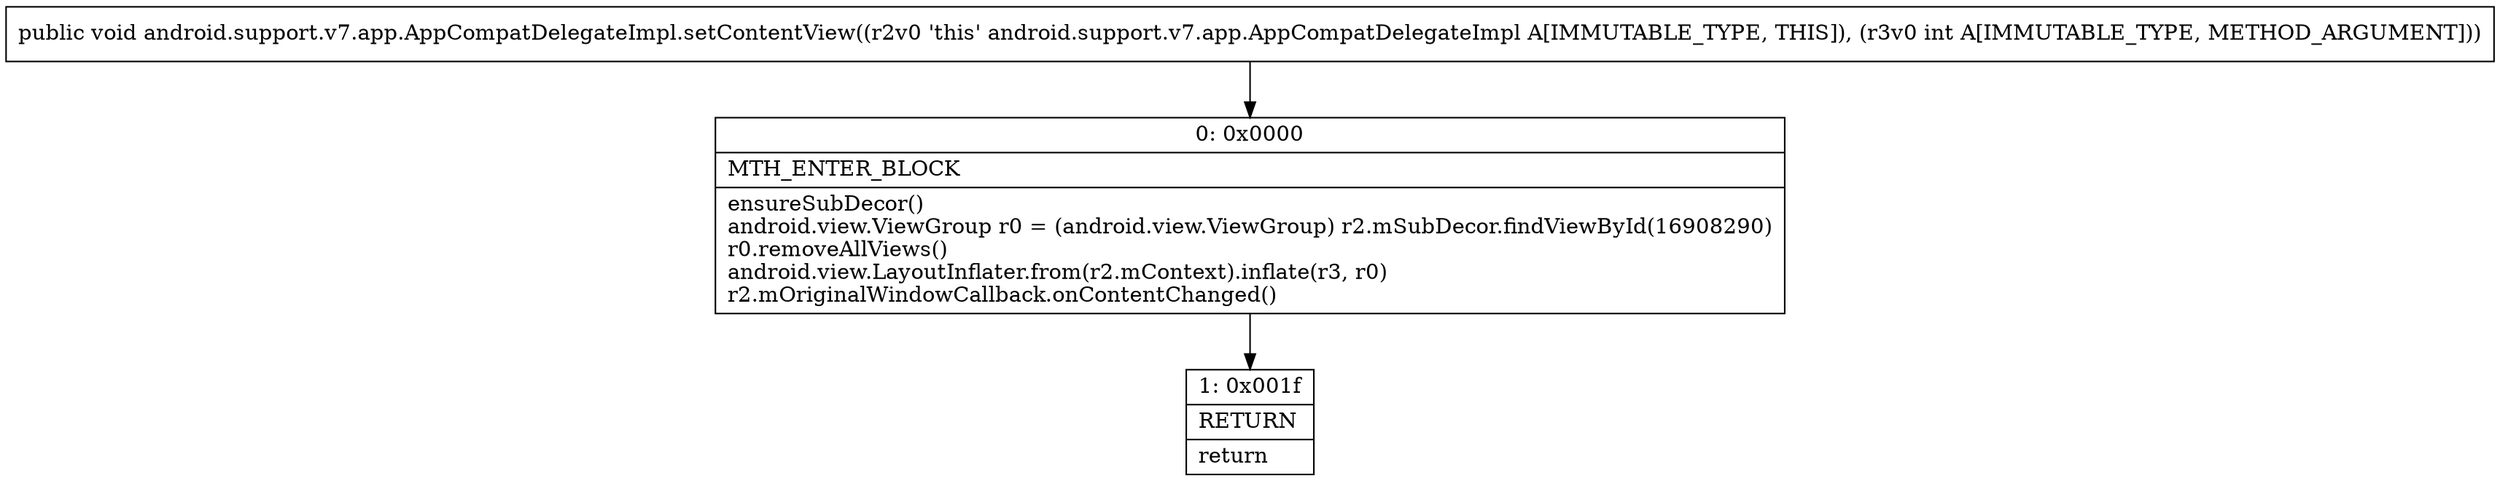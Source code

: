 digraph "CFG forandroid.support.v7.app.AppCompatDelegateImpl.setContentView(I)V" {
Node_0 [shape=record,label="{0\:\ 0x0000|MTH_ENTER_BLOCK\l|ensureSubDecor()\landroid.view.ViewGroup r0 = (android.view.ViewGroup) r2.mSubDecor.findViewById(16908290)\lr0.removeAllViews()\landroid.view.LayoutInflater.from(r2.mContext).inflate(r3, r0)\lr2.mOriginalWindowCallback.onContentChanged()\l}"];
Node_1 [shape=record,label="{1\:\ 0x001f|RETURN\l|return\l}"];
MethodNode[shape=record,label="{public void android.support.v7.app.AppCompatDelegateImpl.setContentView((r2v0 'this' android.support.v7.app.AppCompatDelegateImpl A[IMMUTABLE_TYPE, THIS]), (r3v0 int A[IMMUTABLE_TYPE, METHOD_ARGUMENT])) }"];
MethodNode -> Node_0;
Node_0 -> Node_1;
}

